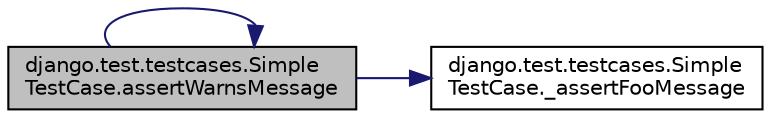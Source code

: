 digraph "django.test.testcases.SimpleTestCase.assertWarnsMessage"
{
 // LATEX_PDF_SIZE
  edge [fontname="Helvetica",fontsize="10",labelfontname="Helvetica",labelfontsize="10"];
  node [fontname="Helvetica",fontsize="10",shape=record];
  rankdir="LR";
  Node1 [label="django.test.testcases.Simple\lTestCase.assertWarnsMessage",height=0.2,width=0.4,color="black", fillcolor="grey75", style="filled", fontcolor="black",tooltip=" "];
  Node1 -> Node2 [color="midnightblue",fontsize="10",style="solid",fontname="Helvetica"];
  Node2 [label="django.test.testcases.Simple\lTestCase._assertFooMessage",height=0.2,width=0.4,color="black", fillcolor="white", style="filled",URL="$d4/d6b/classdjango_1_1test_1_1testcases_1_1_simple_test_case.html#aa6814427bdff8c7d24d2153613ec5c8d",tooltip=" "];
  Node1 -> Node1 [color="midnightblue",fontsize="10",style="solid",fontname="Helvetica"];
}
